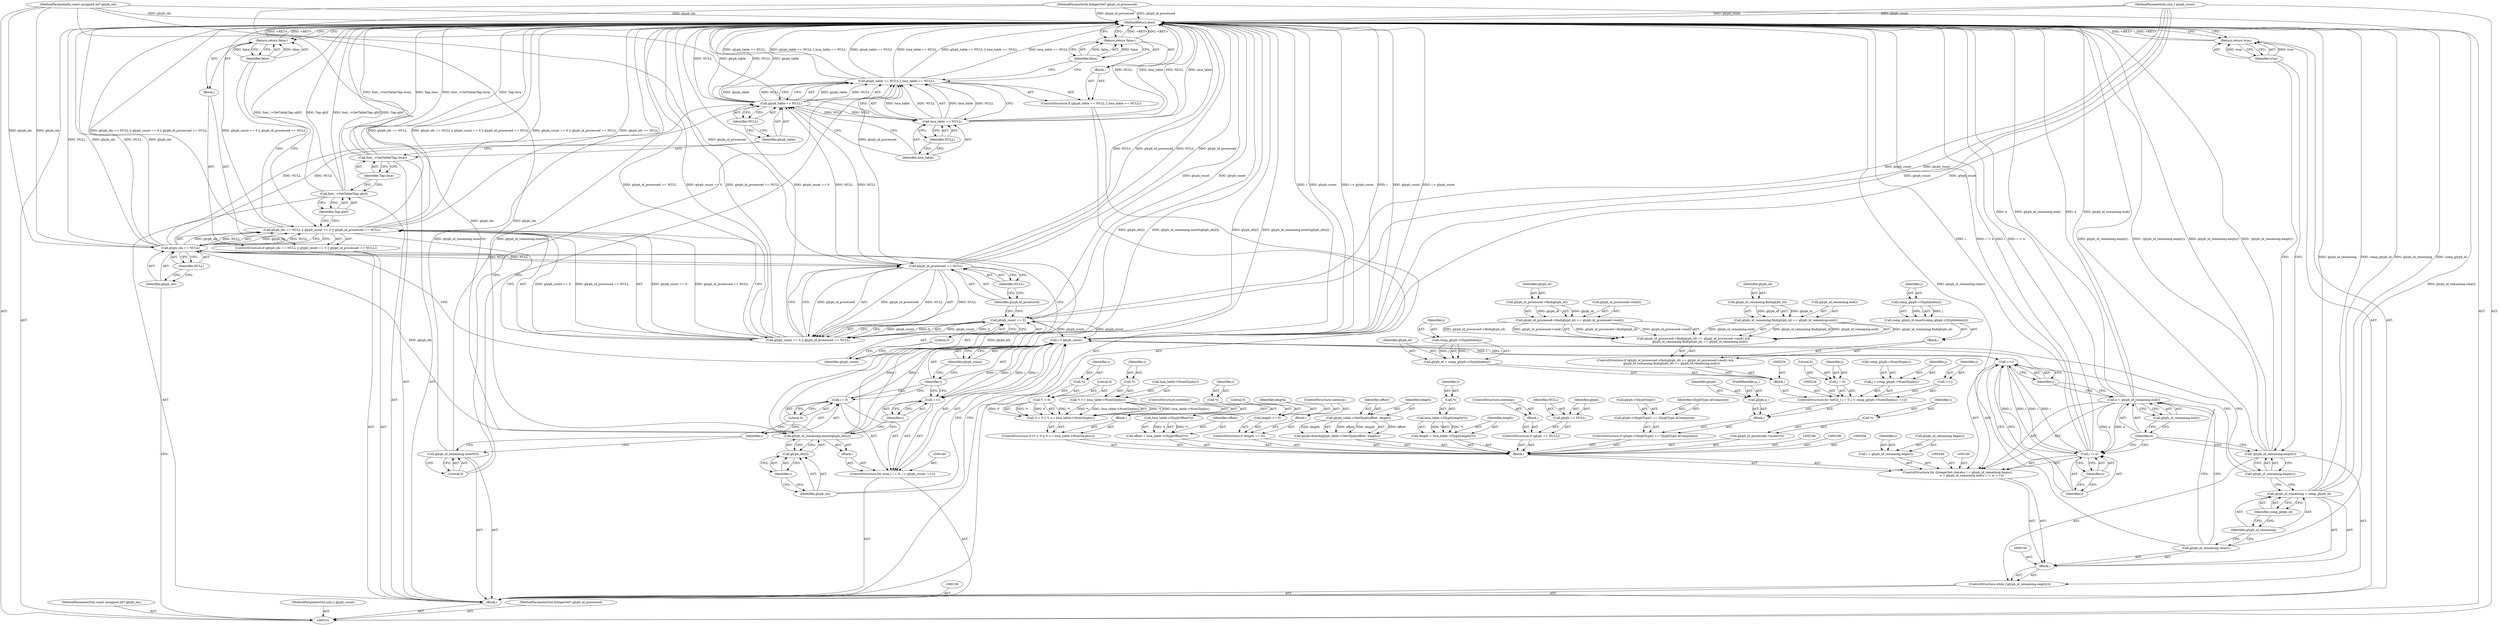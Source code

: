 digraph "0_Chrome_5b65968b6c64fa02e74ca6b965bf5998b911e826" {
"1000262" [label="(MethodReturn,bool)"];
"1000102" [label="(MethodParameterIn,const unsigned int* glyph_ids)"];
"1000401" [label="(MethodParameterOut,const unsigned int* glyph_ids)"];
"1000123" [label="(Call,font_->GetTable(Tag::loca))"];
"1000124" [label="(Identifier,Tag::loca)"];
"1000125" [label="(ControlStructure,if (glyph_table == NULL || loca_table == NULL))"];
"1000129" [label="(Identifier,NULL)"];
"1000130" [label="(Call,loca_table == NULL)"];
"1000131" [label="(Identifier,loca_table)"];
"1000132" [label="(Identifier,NULL)"];
"1000133" [label="(Block,)"];
"1000126" [label="(Call,glyph_table == NULL || loca_table == NULL)"];
"1000127" [label="(Call,glyph_table == NULL)"];
"1000128" [label="(Identifier,glyph_table)"];
"1000135" [label="(Identifier,false)"];
"1000134" [label="(Return,return false;)"];
"1000137" [label="(Call,glyph_id_remaining.insert(0))"];
"1000138" [label="(Literal,0)"];
"1000141" [label="(Call,i = 0)"];
"1000142" [label="(Identifier,i)"];
"1000143" [label="(Literal,0)"];
"1000139" [label="(ControlStructure,for (size_t i = 0; i < glyph_count; ++i))"];
"1000144" [label="(Call,i < glyph_count)"];
"1000145" [label="(Identifier,i)"];
"1000146" [label="(Identifier,glyph_count)"];
"1000147" [label="(Call,++i)"];
"1000148" [label="(Identifier,i)"];
"1000149" [label="(Block,)"];
"1000151" [label="(Call,glyph_ids[i])"];
"1000152" [label="(Identifier,glyph_ids)"];
"1000150" [label="(Call,glyph_id_remaining.insert(glyph_ids[i]))"];
"1000153" [label="(Identifier,i)"];
"1000103" [label="(MethodParameterIn,size_t glyph_count)"];
"1000402" [label="(MethodParameterOut,size_t glyph_count)"];
"1000156" [label="(Call,glyph_id_remaining.empty())"];
"1000154" [label="(ControlStructure,while (!glyph_id_remaining.empty()))"];
"1000155" [label="(Call,!glyph_id_remaining.empty())"];
"1000157" [label="(Block,)"];
"1000161" [label="(Call,i = glyph_id_remaining.begin())"];
"1000162" [label="(Identifier,i)"];
"1000163" [label="(Call,glyph_id_remaining.begin())"];
"1000159" [label="(ControlStructure,for (IntegerSet::iterator i = glyph_id_remaining.begin(),\n                              e = glyph_id_remaining.end(); i != e; ++i))"];
"1000165" [label="(Call,e = glyph_id_remaining.end())"];
"1000166" [label="(Identifier,e)"];
"1000167" [label="(Call,glyph_id_remaining.end())"];
"1000168" [label="(Call,i != e)"];
"1000169" [label="(Identifier,i)"];
"1000170" [label="(Identifier,e)"];
"1000171" [label="(Call,++i)"];
"1000172" [label="(Identifier,i)"];
"1000175" [label="(Call,*i < 0 || *i >= loca_table->NumGlyphs())"];
"1000176" [label="(Call,*i < 0)"];
"1000177" [label="(Call,*i)"];
"1000178" [label="(Identifier,i)"];
"1000179" [label="(Literal,0)"];
"1000180" [label="(Call,*i >= loca_table->NumGlyphs())"];
"1000181" [label="(Call,*i)"];
"1000182" [label="(Identifier,i)"];
"1000183" [label="(Call,loca_table->NumGlyphs())"];
"1000184" [label="(Block,)"];
"1000174" [label="(ControlStructure,if (*i < 0 || *i >= loca_table->NumGlyphs()))"];
"1000185" [label="(ControlStructure,continue;)"];
"1000187" [label="(Call,length = loca_table->GlyphLength(*i))"];
"1000188" [label="(Identifier,length)"];
"1000189" [label="(Call,loca_table->GlyphLength(*i))"];
"1000190" [label="(Call,*i)"];
"1000191" [label="(Identifier,i)"];
"1000104" [label="(MethodParameterIn,IntegerSet* glyph_id_processed)"];
"1000403" [label="(MethodParameterOut,IntegerSet* glyph_id_processed)"];
"1000105" [label="(Block,)"];
"1000193" [label="(Call,length == 0)"];
"1000194" [label="(Identifier,length)"];
"1000195" [label="(Literal,0)"];
"1000196" [label="(Block,)"];
"1000192" [label="(ControlStructure,if (length == 0))"];
"1000197" [label="(ControlStructure,continue;)"];
"1000199" [label="(Call,offset = loca_table->GlyphOffset(*i))"];
"1000200" [label="(Identifier,offset)"];
"1000201" [label="(Call,loca_table->GlyphOffset(*i))"];
"1000202" [label="(Call,*i)"];
"1000203" [label="(Identifier,i)"];
"1000173" [label="(Block,)"];
"1000206" [label="(Call,glyph_table->GetGlyph(offset, length))"];
"1000207" [label="(Identifier,offset)"];
"1000208" [label="(Identifier,length)"];
"1000205" [label="(Call,glyph.Attach(glyph_table->GetGlyph(offset, length)))"];
"1000210" [label="(Call,glyph == NULL)"];
"1000211" [label="(Identifier,glyph)"];
"1000212" [label="(Identifier,NULL)"];
"1000213" [label="(Block,)"];
"1000209" [label="(ControlStructure,if (glyph == NULL))"];
"1000214" [label="(ControlStructure,continue;)"];
"1000110" [label="(Identifier,NULL)"];
"1000106" [label="(ControlStructure,if (glyph_ids == NULL || glyph_count == 0 || glyph_id_processed == NULL))"];
"1000111" [label="(Call,glyph_count == 0 || glyph_id_processed == NULL)"];
"1000112" [label="(Call,glyph_count == 0)"];
"1000113" [label="(Identifier,glyph_count)"];
"1000114" [label="(Literal,0)"];
"1000115" [label="(Call,glyph_id_processed == NULL)"];
"1000116" [label="(Identifier,glyph_id_processed)"];
"1000107" [label="(Call,glyph_ids == NULL || glyph_count == 0 || glyph_id_processed == NULL)"];
"1000108" [label="(Call,glyph_ids == NULL)"];
"1000109" [label="(Identifier,glyph_ids)"];
"1000117" [label="(Identifier,NULL)"];
"1000118" [label="(Block,)"];
"1000216" [label="(Call,glyph->GlyphType() == GlyphType::kComposite)"];
"1000217" [label="(Call,glyph->GlyphType())"];
"1000218" [label="(Identifier,GlyphType::kComposite)"];
"1000219" [label="(Block,)"];
"1000215" [label="(ControlStructure,if (glyph->GlyphType() == GlyphType::kComposite))"];
"1000220" [label="(Call,glyph.p_)"];
"1000221" [label="(Identifier,glyph)"];
"1000222" [label="(FieldIdentifier,p_)"];
"1000225" [label="(Call,j = 0)"];
"1000226" [label="(Identifier,j)"];
"1000227" [label="(Literal,0)"];
"1000228" [label="(Call,j < comp_glyph->NumGlyphs())"];
"1000229" [label="(Identifier,j)"];
"1000230" [label="(Call,comp_glyph->NumGlyphs())"];
"1000231" [label="(Call,++j)"];
"1000232" [label="(Identifier,j)"];
"1000223" [label="(ControlStructure,for (int32_t j = 0; j < comp_glyph->NumGlyphs(); ++j))"];
"1000233" [label="(Block,)"];
"1000235" [label="(Call,glyph_id = comp_glyph->GlyphIndex(j))"];
"1000236" [label="(Identifier,glyph_id)"];
"1000237" [label="(Call,comp_glyph->GlyphIndex(j))"];
"1000238" [label="(Identifier,j)"];
"1000239" [label="(ControlStructure,if (glyph_id_processed->find(glyph_id) == glyph_id_processed->end() &&\n              glyph_id_remaining.find(glyph_id) == glyph_id_remaining.end()))"];
"1000240" [label="(Call,glyph_id_processed->find(glyph_id) == glyph_id_processed->end() &&\n              glyph_id_remaining.find(glyph_id) == glyph_id_remaining.end())"];
"1000241" [label="(Call,glyph_id_processed->find(glyph_id) == glyph_id_processed->end())"];
"1000242" [label="(Call,glyph_id_processed->find(glyph_id))"];
"1000243" [label="(Identifier,glyph_id)"];
"1000244" [label="(Call,glyph_id_processed->end())"];
"1000245" [label="(Call,glyph_id_remaining.find(glyph_id) == glyph_id_remaining.end())"];
"1000246" [label="(Call,glyph_id_remaining.find(glyph_id))"];
"1000247" [label="(Identifier,glyph_id)"];
"1000248" [label="(Call,glyph_id_remaining.end())"];
"1000249" [label="(Block,)"];
"1000250" [label="(Call,comp_glyph_id.insert(comp_glyph->GlyphIndex(j)))"];
"1000251" [label="(Call,comp_glyph->GlyphIndex(j))"];
"1000252" [label="(Identifier,j)"];
"1000120" [label="(Identifier,false)"];
"1000119" [label="(Return,return false;)"];
"1000254" [label="(Call,*i)"];
"1000255" [label="(Identifier,i)"];
"1000253" [label="(Call,glyph_id_processed->insert(*i))"];
"1000256" [label="(Call,glyph_id_remaining.clear())"];
"1000259" [label="(Identifier,comp_glyph_id)"];
"1000257" [label="(Call,glyph_id_remaining = comp_glyph_id)"];
"1000258" [label="(Identifier,glyph_id_remaining)"];
"1000260" [label="(Return,return true;)"];
"1000261" [label="(Identifier,true)"];
"1000121" [label="(Call,font_->GetTable(Tag::glyf))"];
"1000122" [label="(Identifier,Tag::glyf)"];
"1000262" -> "1000101"  [label="AST: "];
"1000262" -> "1000119"  [label="CFG: "];
"1000262" -> "1000134"  [label="CFG: "];
"1000262" -> "1000260"  [label="CFG: "];
"1000119" -> "1000262"  [label="DDG: <RET>"];
"1000107" -> "1000262"  [label="DDG: glyph_ids == NULL"];
"1000107" -> "1000262"  [label="DDG: glyph_ids == NULL || glyph_count == 0 || glyph_id_processed == NULL"];
"1000107" -> "1000262"  [label="DDG: glyph_count == 0 || glyph_id_processed == NULL"];
"1000168" -> "1000262"  [label="DDG: i"];
"1000168" -> "1000262"  [label="DDG: i != e"];
"1000104" -> "1000262"  [label="DDG: glyph_id_processed"];
"1000165" -> "1000262"  [label="DDG: e"];
"1000165" -> "1000262"  [label="DDG: glyph_id_remaining.end()"];
"1000257" -> "1000262"  [label="DDG: glyph_id_remaining"];
"1000257" -> "1000262"  [label="DDG: comp_glyph_id"];
"1000126" -> "1000262"  [label="DDG: glyph_table == NULL"];
"1000126" -> "1000262"  [label="DDG: loca_table == NULL"];
"1000126" -> "1000262"  [label="DDG: glyph_table == NULL || loca_table == NULL"];
"1000256" -> "1000262"  [label="DDG: glyph_id_remaining.clear()"];
"1000144" -> "1000262"  [label="DDG: glyph_count"];
"1000144" -> "1000262"  [label="DDG: i < glyph_count"];
"1000144" -> "1000262"  [label="DDG: i"];
"1000115" -> "1000262"  [label="DDG: NULL"];
"1000115" -> "1000262"  [label="DDG: glyph_id_processed"];
"1000150" -> "1000262"  [label="DDG: glyph_ids[i]"];
"1000150" -> "1000262"  [label="DDG: glyph_id_remaining.insert(glyph_ids[i])"];
"1000123" -> "1000262"  [label="DDG: font_->GetTable(Tag::loca)"];
"1000123" -> "1000262"  [label="DDG: Tag::loca"];
"1000130" -> "1000262"  [label="DDG: NULL"];
"1000130" -> "1000262"  [label="DDG: loca_table"];
"1000127" -> "1000262"  [label="DDG: NULL"];
"1000127" -> "1000262"  [label="DDG: glyph_table"];
"1000155" -> "1000262"  [label="DDG: !glyph_id_remaining.empty()"];
"1000155" -> "1000262"  [label="DDG: glyph_id_remaining.empty()"];
"1000103" -> "1000262"  [label="DDG: glyph_count"];
"1000111" -> "1000262"  [label="DDG: glyph_id_processed == NULL"];
"1000111" -> "1000262"  [label="DDG: glyph_count == 0"];
"1000121" -> "1000262"  [label="DDG: font_->GetTable(Tag::glyf)"];
"1000121" -> "1000262"  [label="DDG: Tag::glyf"];
"1000102" -> "1000262"  [label="DDG: glyph_ids"];
"1000112" -> "1000262"  [label="DDG: glyph_count"];
"1000108" -> "1000262"  [label="DDG: NULL"];
"1000108" -> "1000262"  [label="DDG: glyph_ids"];
"1000137" -> "1000262"  [label="DDG: glyph_id_remaining.insert(0)"];
"1000260" -> "1000262"  [label="DDG: <RET>"];
"1000134" -> "1000262"  [label="DDG: <RET>"];
"1000102" -> "1000101"  [label="AST: "];
"1000102" -> "1000262"  [label="DDG: glyph_ids"];
"1000102" -> "1000108"  [label="DDG: glyph_ids"];
"1000102" -> "1000150"  [label="DDG: glyph_ids"];
"1000401" -> "1000101"  [label="AST: "];
"1000123" -> "1000105"  [label="AST: "];
"1000123" -> "1000124"  [label="CFG: "];
"1000124" -> "1000123"  [label="AST: "];
"1000128" -> "1000123"  [label="CFG: "];
"1000123" -> "1000262"  [label="DDG: font_->GetTable(Tag::loca)"];
"1000123" -> "1000262"  [label="DDG: Tag::loca"];
"1000124" -> "1000123"  [label="AST: "];
"1000124" -> "1000121"  [label="CFG: "];
"1000123" -> "1000124"  [label="CFG: "];
"1000125" -> "1000105"  [label="AST: "];
"1000126" -> "1000125"  [label="AST: "];
"1000133" -> "1000125"  [label="AST: "];
"1000129" -> "1000127"  [label="AST: "];
"1000129" -> "1000128"  [label="CFG: "];
"1000127" -> "1000129"  [label="CFG: "];
"1000130" -> "1000126"  [label="AST: "];
"1000130" -> "1000132"  [label="CFG: "];
"1000131" -> "1000130"  [label="AST: "];
"1000132" -> "1000130"  [label="AST: "];
"1000126" -> "1000130"  [label="CFG: "];
"1000130" -> "1000262"  [label="DDG: NULL"];
"1000130" -> "1000262"  [label="DDG: loca_table"];
"1000130" -> "1000126"  [label="DDG: loca_table"];
"1000130" -> "1000126"  [label="DDG: NULL"];
"1000127" -> "1000130"  [label="DDG: NULL"];
"1000131" -> "1000130"  [label="AST: "];
"1000131" -> "1000127"  [label="CFG: "];
"1000132" -> "1000131"  [label="CFG: "];
"1000132" -> "1000130"  [label="AST: "];
"1000132" -> "1000131"  [label="CFG: "];
"1000130" -> "1000132"  [label="CFG: "];
"1000133" -> "1000125"  [label="AST: "];
"1000134" -> "1000133"  [label="AST: "];
"1000126" -> "1000125"  [label="AST: "];
"1000126" -> "1000127"  [label="CFG: "];
"1000126" -> "1000130"  [label="CFG: "];
"1000127" -> "1000126"  [label="AST: "];
"1000130" -> "1000126"  [label="AST: "];
"1000135" -> "1000126"  [label="CFG: "];
"1000138" -> "1000126"  [label="CFG: "];
"1000126" -> "1000262"  [label="DDG: glyph_table == NULL"];
"1000126" -> "1000262"  [label="DDG: loca_table == NULL"];
"1000126" -> "1000262"  [label="DDG: glyph_table == NULL || loca_table == NULL"];
"1000127" -> "1000126"  [label="DDG: glyph_table"];
"1000127" -> "1000126"  [label="DDG: NULL"];
"1000130" -> "1000126"  [label="DDG: loca_table"];
"1000130" -> "1000126"  [label="DDG: NULL"];
"1000127" -> "1000126"  [label="AST: "];
"1000127" -> "1000129"  [label="CFG: "];
"1000128" -> "1000127"  [label="AST: "];
"1000129" -> "1000127"  [label="AST: "];
"1000131" -> "1000127"  [label="CFG: "];
"1000126" -> "1000127"  [label="CFG: "];
"1000127" -> "1000262"  [label="DDG: NULL"];
"1000127" -> "1000262"  [label="DDG: glyph_table"];
"1000127" -> "1000126"  [label="DDG: glyph_table"];
"1000127" -> "1000126"  [label="DDG: NULL"];
"1000115" -> "1000127"  [label="DDG: NULL"];
"1000108" -> "1000127"  [label="DDG: NULL"];
"1000127" -> "1000130"  [label="DDG: NULL"];
"1000128" -> "1000127"  [label="AST: "];
"1000128" -> "1000123"  [label="CFG: "];
"1000129" -> "1000128"  [label="CFG: "];
"1000135" -> "1000134"  [label="AST: "];
"1000135" -> "1000126"  [label="CFG: "];
"1000134" -> "1000135"  [label="CFG: "];
"1000135" -> "1000134"  [label="DDG: false"];
"1000134" -> "1000133"  [label="AST: "];
"1000134" -> "1000135"  [label="CFG: "];
"1000135" -> "1000134"  [label="AST: "];
"1000262" -> "1000134"  [label="CFG: "];
"1000134" -> "1000262"  [label="DDG: <RET>"];
"1000135" -> "1000134"  [label="DDG: false"];
"1000137" -> "1000105"  [label="AST: "];
"1000137" -> "1000138"  [label="CFG: "];
"1000138" -> "1000137"  [label="AST: "];
"1000142" -> "1000137"  [label="CFG: "];
"1000137" -> "1000262"  [label="DDG: glyph_id_remaining.insert(0)"];
"1000138" -> "1000137"  [label="AST: "];
"1000138" -> "1000126"  [label="CFG: "];
"1000137" -> "1000138"  [label="CFG: "];
"1000141" -> "1000139"  [label="AST: "];
"1000141" -> "1000143"  [label="CFG: "];
"1000142" -> "1000141"  [label="AST: "];
"1000143" -> "1000141"  [label="AST: "];
"1000145" -> "1000141"  [label="CFG: "];
"1000141" -> "1000144"  [label="DDG: i"];
"1000142" -> "1000141"  [label="AST: "];
"1000142" -> "1000137"  [label="CFG: "];
"1000143" -> "1000142"  [label="CFG: "];
"1000143" -> "1000141"  [label="AST: "];
"1000143" -> "1000142"  [label="CFG: "];
"1000141" -> "1000143"  [label="CFG: "];
"1000139" -> "1000105"  [label="AST: "];
"1000140" -> "1000139"  [label="AST: "];
"1000141" -> "1000139"  [label="AST: "];
"1000144" -> "1000139"  [label="AST: "];
"1000147" -> "1000139"  [label="AST: "];
"1000149" -> "1000139"  [label="AST: "];
"1000144" -> "1000139"  [label="AST: "];
"1000144" -> "1000146"  [label="CFG: "];
"1000145" -> "1000144"  [label="AST: "];
"1000146" -> "1000144"  [label="AST: "];
"1000152" -> "1000144"  [label="CFG: "];
"1000156" -> "1000144"  [label="CFG: "];
"1000144" -> "1000262"  [label="DDG: glyph_count"];
"1000144" -> "1000262"  [label="DDG: i < glyph_count"];
"1000144" -> "1000262"  [label="DDG: i"];
"1000141" -> "1000144"  [label="DDG: i"];
"1000147" -> "1000144"  [label="DDG: i"];
"1000112" -> "1000144"  [label="DDG: glyph_count"];
"1000103" -> "1000144"  [label="DDG: glyph_count"];
"1000144" -> "1000147"  [label="DDG: i"];
"1000144" -> "1000171"  [label="DDG: i"];
"1000145" -> "1000144"  [label="AST: "];
"1000145" -> "1000141"  [label="CFG: "];
"1000145" -> "1000147"  [label="CFG: "];
"1000146" -> "1000145"  [label="CFG: "];
"1000146" -> "1000144"  [label="AST: "];
"1000146" -> "1000145"  [label="CFG: "];
"1000144" -> "1000146"  [label="CFG: "];
"1000147" -> "1000139"  [label="AST: "];
"1000147" -> "1000148"  [label="CFG: "];
"1000148" -> "1000147"  [label="AST: "];
"1000145" -> "1000147"  [label="CFG: "];
"1000147" -> "1000144"  [label="DDG: i"];
"1000144" -> "1000147"  [label="DDG: i"];
"1000148" -> "1000147"  [label="AST: "];
"1000148" -> "1000150"  [label="CFG: "];
"1000147" -> "1000148"  [label="CFG: "];
"1000149" -> "1000139"  [label="AST: "];
"1000150" -> "1000149"  [label="AST: "];
"1000151" -> "1000150"  [label="AST: "];
"1000151" -> "1000153"  [label="CFG: "];
"1000152" -> "1000151"  [label="AST: "];
"1000153" -> "1000151"  [label="AST: "];
"1000150" -> "1000151"  [label="CFG: "];
"1000152" -> "1000151"  [label="AST: "];
"1000152" -> "1000144"  [label="CFG: "];
"1000153" -> "1000152"  [label="CFG: "];
"1000150" -> "1000149"  [label="AST: "];
"1000150" -> "1000151"  [label="CFG: "];
"1000151" -> "1000150"  [label="AST: "];
"1000148" -> "1000150"  [label="CFG: "];
"1000150" -> "1000262"  [label="DDG: glyph_ids[i]"];
"1000150" -> "1000262"  [label="DDG: glyph_id_remaining.insert(glyph_ids[i])"];
"1000108" -> "1000150"  [label="DDG: glyph_ids"];
"1000102" -> "1000150"  [label="DDG: glyph_ids"];
"1000153" -> "1000151"  [label="AST: "];
"1000153" -> "1000152"  [label="CFG: "];
"1000151" -> "1000153"  [label="CFG: "];
"1000103" -> "1000101"  [label="AST: "];
"1000103" -> "1000262"  [label="DDG: glyph_count"];
"1000103" -> "1000112"  [label="DDG: glyph_count"];
"1000103" -> "1000144"  [label="DDG: glyph_count"];
"1000402" -> "1000101"  [label="AST: "];
"1000156" -> "1000155"  [label="AST: "];
"1000156" -> "1000257"  [label="CFG: "];
"1000156" -> "1000144"  [label="CFG: "];
"1000155" -> "1000156"  [label="CFG: "];
"1000154" -> "1000105"  [label="AST: "];
"1000155" -> "1000154"  [label="AST: "];
"1000157" -> "1000154"  [label="AST: "];
"1000155" -> "1000154"  [label="AST: "];
"1000155" -> "1000156"  [label="CFG: "];
"1000156" -> "1000155"  [label="AST: "];
"1000166" -> "1000155"  [label="CFG: "];
"1000261" -> "1000155"  [label="CFG: "];
"1000155" -> "1000262"  [label="DDG: !glyph_id_remaining.empty()"];
"1000155" -> "1000262"  [label="DDG: glyph_id_remaining.empty()"];
"1000157" -> "1000154"  [label="AST: "];
"1000158" -> "1000157"  [label="AST: "];
"1000159" -> "1000157"  [label="AST: "];
"1000256" -> "1000157"  [label="AST: "];
"1000257" -> "1000157"  [label="AST: "];
"1000161" -> "1000159"  [label="AST: "];
"1000162" -> "1000161"  [label="AST: "];
"1000163" -> "1000161"  [label="AST: "];
"1000162" -> "1000161"  [label="AST: "];
"1000163" -> "1000161"  [label="AST: "];
"1000159" -> "1000157"  [label="AST: "];
"1000160" -> "1000159"  [label="AST: "];
"1000161" -> "1000159"  [label="AST: "];
"1000164" -> "1000159"  [label="AST: "];
"1000165" -> "1000159"  [label="AST: "];
"1000168" -> "1000159"  [label="AST: "];
"1000171" -> "1000159"  [label="AST: "];
"1000173" -> "1000159"  [label="AST: "];
"1000165" -> "1000159"  [label="AST: "];
"1000165" -> "1000167"  [label="CFG: "];
"1000166" -> "1000165"  [label="AST: "];
"1000167" -> "1000165"  [label="AST: "];
"1000172" -> "1000165"  [label="CFG: "];
"1000256" -> "1000165"  [label="CFG: "];
"1000165" -> "1000262"  [label="DDG: e"];
"1000165" -> "1000262"  [label="DDG: glyph_id_remaining.end()"];
"1000165" -> "1000168"  [label="DDG: e"];
"1000166" -> "1000165"  [label="AST: "];
"1000166" -> "1000155"  [label="CFG: "];
"1000166" -> "1000168"  [label="CFG: "];
"1000167" -> "1000166"  [label="CFG: "];
"1000167" -> "1000165"  [label="AST: "];
"1000167" -> "1000166"  [label="CFG: "];
"1000165" -> "1000167"  [label="CFG: "];
"1000168" -> "1000159"  [label="AST: "];
"1000168" -> "1000170"  [label="CFG: "];
"1000169" -> "1000168"  [label="AST: "];
"1000170" -> "1000168"  [label="AST: "];
"1000166" -> "1000168"  [label="CFG: "];
"1000168" -> "1000262"  [label="DDG: i"];
"1000168" -> "1000262"  [label="DDG: i != e"];
"1000171" -> "1000168"  [label="DDG: i"];
"1000165" -> "1000168"  [label="DDG: e"];
"1000168" -> "1000171"  [label="DDG: i"];
"1000169" -> "1000168"  [label="AST: "];
"1000169" -> "1000171"  [label="CFG: "];
"1000170" -> "1000169"  [label="CFG: "];
"1000170" -> "1000168"  [label="AST: "];
"1000170" -> "1000169"  [label="CFG: "];
"1000168" -> "1000170"  [label="CFG: "];
"1000171" -> "1000159"  [label="AST: "];
"1000171" -> "1000172"  [label="CFG: "];
"1000172" -> "1000171"  [label="AST: "];
"1000169" -> "1000171"  [label="CFG: "];
"1000171" -> "1000168"  [label="DDG: i"];
"1000168" -> "1000171"  [label="DDG: i"];
"1000144" -> "1000171"  [label="DDG: i"];
"1000172" -> "1000171"  [label="AST: "];
"1000172" -> "1000165"  [label="CFG: "];
"1000171" -> "1000172"  [label="CFG: "];
"1000175" -> "1000174"  [label="AST: "];
"1000176" -> "1000175"  [label="AST: "];
"1000180" -> "1000175"  [label="AST: "];
"1000176" -> "1000175"  [label="DDG: *i"];
"1000176" -> "1000175"  [label="DDG: 0"];
"1000180" -> "1000175"  [label="DDG: *i"];
"1000180" -> "1000175"  [label="DDG: loca_table->NumGlyphs()"];
"1000176" -> "1000175"  [label="AST: "];
"1000177" -> "1000176"  [label="AST: "];
"1000179" -> "1000176"  [label="AST: "];
"1000176" -> "1000175"  [label="DDG: *i"];
"1000176" -> "1000175"  [label="DDG: 0"];
"1000177" -> "1000176"  [label="AST: "];
"1000178" -> "1000177"  [label="AST: "];
"1000178" -> "1000177"  [label="AST: "];
"1000179" -> "1000176"  [label="AST: "];
"1000180" -> "1000175"  [label="AST: "];
"1000181" -> "1000180"  [label="AST: "];
"1000183" -> "1000180"  [label="AST: "];
"1000180" -> "1000175"  [label="DDG: *i"];
"1000180" -> "1000175"  [label="DDG: loca_table->NumGlyphs()"];
"1000181" -> "1000180"  [label="AST: "];
"1000182" -> "1000181"  [label="AST: "];
"1000182" -> "1000181"  [label="AST: "];
"1000183" -> "1000180"  [label="AST: "];
"1000184" -> "1000174"  [label="AST: "];
"1000185" -> "1000184"  [label="AST: "];
"1000174" -> "1000173"  [label="AST: "];
"1000175" -> "1000174"  [label="AST: "];
"1000184" -> "1000174"  [label="AST: "];
"1000185" -> "1000184"  [label="AST: "];
"1000187" -> "1000173"  [label="AST: "];
"1000188" -> "1000187"  [label="AST: "];
"1000189" -> "1000187"  [label="AST: "];
"1000189" -> "1000187"  [label="DDG: *i"];
"1000188" -> "1000187"  [label="AST: "];
"1000189" -> "1000187"  [label="AST: "];
"1000190" -> "1000189"  [label="AST: "];
"1000189" -> "1000187"  [label="DDG: *i"];
"1000190" -> "1000189"  [label="AST: "];
"1000191" -> "1000190"  [label="AST: "];
"1000191" -> "1000190"  [label="AST: "];
"1000104" -> "1000101"  [label="AST: "];
"1000104" -> "1000262"  [label="DDG: glyph_id_processed"];
"1000104" -> "1000115"  [label="DDG: glyph_id_processed"];
"1000403" -> "1000101"  [label="AST: "];
"1000105" -> "1000101"  [label="AST: "];
"1000106" -> "1000105"  [label="AST: "];
"1000121" -> "1000105"  [label="AST: "];
"1000123" -> "1000105"  [label="AST: "];
"1000125" -> "1000105"  [label="AST: "];
"1000136" -> "1000105"  [label="AST: "];
"1000137" -> "1000105"  [label="AST: "];
"1000139" -> "1000105"  [label="AST: "];
"1000154" -> "1000105"  [label="AST: "];
"1000260" -> "1000105"  [label="AST: "];
"1000193" -> "1000192"  [label="AST: "];
"1000194" -> "1000193"  [label="AST: "];
"1000195" -> "1000193"  [label="AST: "];
"1000194" -> "1000193"  [label="AST: "];
"1000195" -> "1000193"  [label="AST: "];
"1000196" -> "1000192"  [label="AST: "];
"1000197" -> "1000196"  [label="AST: "];
"1000192" -> "1000173"  [label="AST: "];
"1000193" -> "1000192"  [label="AST: "];
"1000196" -> "1000192"  [label="AST: "];
"1000197" -> "1000196"  [label="AST: "];
"1000199" -> "1000173"  [label="AST: "];
"1000200" -> "1000199"  [label="AST: "];
"1000201" -> "1000199"  [label="AST: "];
"1000201" -> "1000199"  [label="DDG: *i"];
"1000200" -> "1000199"  [label="AST: "];
"1000201" -> "1000199"  [label="AST: "];
"1000202" -> "1000201"  [label="AST: "];
"1000201" -> "1000199"  [label="DDG: *i"];
"1000202" -> "1000201"  [label="AST: "];
"1000203" -> "1000202"  [label="AST: "];
"1000203" -> "1000202"  [label="AST: "];
"1000173" -> "1000159"  [label="AST: "];
"1000174" -> "1000173"  [label="AST: "];
"1000186" -> "1000173"  [label="AST: "];
"1000187" -> "1000173"  [label="AST: "];
"1000192" -> "1000173"  [label="AST: "];
"1000198" -> "1000173"  [label="AST: "];
"1000199" -> "1000173"  [label="AST: "];
"1000204" -> "1000173"  [label="AST: "];
"1000205" -> "1000173"  [label="AST: "];
"1000209" -> "1000173"  [label="AST: "];
"1000215" -> "1000173"  [label="AST: "];
"1000253" -> "1000173"  [label="AST: "];
"1000206" -> "1000205"  [label="AST: "];
"1000207" -> "1000206"  [label="AST: "];
"1000208" -> "1000206"  [label="AST: "];
"1000206" -> "1000205"  [label="DDG: offset"];
"1000206" -> "1000205"  [label="DDG: length"];
"1000207" -> "1000206"  [label="AST: "];
"1000208" -> "1000206"  [label="AST: "];
"1000205" -> "1000173"  [label="AST: "];
"1000206" -> "1000205"  [label="AST: "];
"1000206" -> "1000205"  [label="DDG: offset"];
"1000206" -> "1000205"  [label="DDG: length"];
"1000210" -> "1000209"  [label="AST: "];
"1000211" -> "1000210"  [label="AST: "];
"1000212" -> "1000210"  [label="AST: "];
"1000211" -> "1000210"  [label="AST: "];
"1000212" -> "1000210"  [label="AST: "];
"1000213" -> "1000209"  [label="AST: "];
"1000214" -> "1000213"  [label="AST: "];
"1000209" -> "1000173"  [label="AST: "];
"1000210" -> "1000209"  [label="AST: "];
"1000213" -> "1000209"  [label="AST: "];
"1000214" -> "1000213"  [label="AST: "];
"1000110" -> "1000108"  [label="AST: "];
"1000110" -> "1000109"  [label="CFG: "];
"1000108" -> "1000110"  [label="CFG: "];
"1000106" -> "1000105"  [label="AST: "];
"1000107" -> "1000106"  [label="AST: "];
"1000118" -> "1000106"  [label="AST: "];
"1000111" -> "1000107"  [label="AST: "];
"1000111" -> "1000112"  [label="CFG: "];
"1000111" -> "1000115"  [label="CFG: "];
"1000112" -> "1000111"  [label="AST: "];
"1000115" -> "1000111"  [label="AST: "];
"1000107" -> "1000111"  [label="CFG: "];
"1000111" -> "1000262"  [label="DDG: glyph_id_processed == NULL"];
"1000111" -> "1000262"  [label="DDG: glyph_count == 0"];
"1000111" -> "1000107"  [label="DDG: glyph_count == 0"];
"1000111" -> "1000107"  [label="DDG: glyph_id_processed == NULL"];
"1000112" -> "1000111"  [label="DDG: glyph_count"];
"1000112" -> "1000111"  [label="DDG: 0"];
"1000115" -> "1000111"  [label="DDG: glyph_id_processed"];
"1000115" -> "1000111"  [label="DDG: NULL"];
"1000112" -> "1000111"  [label="AST: "];
"1000112" -> "1000114"  [label="CFG: "];
"1000113" -> "1000112"  [label="AST: "];
"1000114" -> "1000112"  [label="AST: "];
"1000116" -> "1000112"  [label="CFG: "];
"1000111" -> "1000112"  [label="CFG: "];
"1000112" -> "1000262"  [label="DDG: glyph_count"];
"1000112" -> "1000111"  [label="DDG: glyph_count"];
"1000112" -> "1000111"  [label="DDG: 0"];
"1000103" -> "1000112"  [label="DDG: glyph_count"];
"1000112" -> "1000144"  [label="DDG: glyph_count"];
"1000113" -> "1000112"  [label="AST: "];
"1000113" -> "1000108"  [label="CFG: "];
"1000114" -> "1000113"  [label="CFG: "];
"1000114" -> "1000112"  [label="AST: "];
"1000114" -> "1000113"  [label="CFG: "];
"1000112" -> "1000114"  [label="CFG: "];
"1000115" -> "1000111"  [label="AST: "];
"1000115" -> "1000117"  [label="CFG: "];
"1000116" -> "1000115"  [label="AST: "];
"1000117" -> "1000115"  [label="AST: "];
"1000111" -> "1000115"  [label="CFG: "];
"1000115" -> "1000262"  [label="DDG: NULL"];
"1000115" -> "1000262"  [label="DDG: glyph_id_processed"];
"1000115" -> "1000111"  [label="DDG: glyph_id_processed"];
"1000115" -> "1000111"  [label="DDG: NULL"];
"1000104" -> "1000115"  [label="DDG: glyph_id_processed"];
"1000108" -> "1000115"  [label="DDG: NULL"];
"1000115" -> "1000127"  [label="DDG: NULL"];
"1000116" -> "1000115"  [label="AST: "];
"1000116" -> "1000112"  [label="CFG: "];
"1000117" -> "1000116"  [label="CFG: "];
"1000107" -> "1000106"  [label="AST: "];
"1000107" -> "1000108"  [label="CFG: "];
"1000107" -> "1000111"  [label="CFG: "];
"1000108" -> "1000107"  [label="AST: "];
"1000111" -> "1000107"  [label="AST: "];
"1000120" -> "1000107"  [label="CFG: "];
"1000122" -> "1000107"  [label="CFG: "];
"1000107" -> "1000262"  [label="DDG: glyph_ids == NULL"];
"1000107" -> "1000262"  [label="DDG: glyph_ids == NULL || glyph_count == 0 || glyph_id_processed == NULL"];
"1000107" -> "1000262"  [label="DDG: glyph_count == 0 || glyph_id_processed == NULL"];
"1000108" -> "1000107"  [label="DDG: glyph_ids"];
"1000108" -> "1000107"  [label="DDG: NULL"];
"1000111" -> "1000107"  [label="DDG: glyph_count == 0"];
"1000111" -> "1000107"  [label="DDG: glyph_id_processed == NULL"];
"1000108" -> "1000107"  [label="AST: "];
"1000108" -> "1000110"  [label="CFG: "];
"1000109" -> "1000108"  [label="AST: "];
"1000110" -> "1000108"  [label="AST: "];
"1000113" -> "1000108"  [label="CFG: "];
"1000107" -> "1000108"  [label="CFG: "];
"1000108" -> "1000262"  [label="DDG: NULL"];
"1000108" -> "1000262"  [label="DDG: glyph_ids"];
"1000108" -> "1000107"  [label="DDG: glyph_ids"];
"1000108" -> "1000107"  [label="DDG: NULL"];
"1000102" -> "1000108"  [label="DDG: glyph_ids"];
"1000108" -> "1000115"  [label="DDG: NULL"];
"1000108" -> "1000127"  [label="DDG: NULL"];
"1000108" -> "1000150"  [label="DDG: glyph_ids"];
"1000109" -> "1000108"  [label="AST: "];
"1000109" -> "1000101"  [label="CFG: "];
"1000110" -> "1000109"  [label="CFG: "];
"1000117" -> "1000115"  [label="AST: "];
"1000117" -> "1000116"  [label="CFG: "];
"1000115" -> "1000117"  [label="CFG: "];
"1000118" -> "1000106"  [label="AST: "];
"1000119" -> "1000118"  [label="AST: "];
"1000216" -> "1000215"  [label="AST: "];
"1000217" -> "1000216"  [label="AST: "];
"1000218" -> "1000216"  [label="AST: "];
"1000217" -> "1000216"  [label="AST: "];
"1000218" -> "1000216"  [label="AST: "];
"1000219" -> "1000215"  [label="AST: "];
"1000220" -> "1000219"  [label="AST: "];
"1000223" -> "1000219"  [label="AST: "];
"1000215" -> "1000173"  [label="AST: "];
"1000216" -> "1000215"  [label="AST: "];
"1000219" -> "1000215"  [label="AST: "];
"1000220" -> "1000219"  [label="AST: "];
"1000221" -> "1000220"  [label="AST: "];
"1000222" -> "1000220"  [label="AST: "];
"1000221" -> "1000220"  [label="AST: "];
"1000222" -> "1000220"  [label="AST: "];
"1000225" -> "1000223"  [label="AST: "];
"1000226" -> "1000225"  [label="AST: "];
"1000227" -> "1000225"  [label="AST: "];
"1000226" -> "1000225"  [label="AST: "];
"1000227" -> "1000225"  [label="AST: "];
"1000228" -> "1000223"  [label="AST: "];
"1000229" -> "1000228"  [label="AST: "];
"1000230" -> "1000228"  [label="AST: "];
"1000229" -> "1000228"  [label="AST: "];
"1000230" -> "1000228"  [label="AST: "];
"1000231" -> "1000223"  [label="AST: "];
"1000232" -> "1000231"  [label="AST: "];
"1000232" -> "1000231"  [label="AST: "];
"1000223" -> "1000219"  [label="AST: "];
"1000224" -> "1000223"  [label="AST: "];
"1000225" -> "1000223"  [label="AST: "];
"1000228" -> "1000223"  [label="AST: "];
"1000231" -> "1000223"  [label="AST: "];
"1000233" -> "1000223"  [label="AST: "];
"1000233" -> "1000223"  [label="AST: "];
"1000234" -> "1000233"  [label="AST: "];
"1000235" -> "1000233"  [label="AST: "];
"1000239" -> "1000233"  [label="AST: "];
"1000235" -> "1000233"  [label="AST: "];
"1000236" -> "1000235"  [label="AST: "];
"1000237" -> "1000235"  [label="AST: "];
"1000237" -> "1000235"  [label="DDG: j"];
"1000236" -> "1000235"  [label="AST: "];
"1000237" -> "1000235"  [label="AST: "];
"1000238" -> "1000237"  [label="AST: "];
"1000237" -> "1000235"  [label="DDG: j"];
"1000238" -> "1000237"  [label="AST: "];
"1000239" -> "1000233"  [label="AST: "];
"1000240" -> "1000239"  [label="AST: "];
"1000249" -> "1000239"  [label="AST: "];
"1000240" -> "1000239"  [label="AST: "];
"1000241" -> "1000240"  [label="AST: "];
"1000245" -> "1000240"  [label="AST: "];
"1000241" -> "1000240"  [label="DDG: glyph_id_processed->find(glyph_id)"];
"1000241" -> "1000240"  [label="DDG: glyph_id_processed->end()"];
"1000245" -> "1000240"  [label="DDG: glyph_id_remaining.find(glyph_id)"];
"1000245" -> "1000240"  [label="DDG: glyph_id_remaining.end()"];
"1000241" -> "1000240"  [label="AST: "];
"1000242" -> "1000241"  [label="AST: "];
"1000244" -> "1000241"  [label="AST: "];
"1000241" -> "1000240"  [label="DDG: glyph_id_processed->find(glyph_id)"];
"1000241" -> "1000240"  [label="DDG: glyph_id_processed->end()"];
"1000242" -> "1000241"  [label="DDG: glyph_id"];
"1000242" -> "1000241"  [label="AST: "];
"1000243" -> "1000242"  [label="AST: "];
"1000242" -> "1000241"  [label="DDG: glyph_id"];
"1000243" -> "1000242"  [label="AST: "];
"1000244" -> "1000241"  [label="AST: "];
"1000245" -> "1000240"  [label="AST: "];
"1000246" -> "1000245"  [label="AST: "];
"1000248" -> "1000245"  [label="AST: "];
"1000245" -> "1000240"  [label="DDG: glyph_id_remaining.find(glyph_id)"];
"1000245" -> "1000240"  [label="DDG: glyph_id_remaining.end()"];
"1000246" -> "1000245"  [label="DDG: glyph_id"];
"1000246" -> "1000245"  [label="AST: "];
"1000247" -> "1000246"  [label="AST: "];
"1000246" -> "1000245"  [label="DDG: glyph_id"];
"1000247" -> "1000246"  [label="AST: "];
"1000248" -> "1000245"  [label="AST: "];
"1000249" -> "1000239"  [label="AST: "];
"1000250" -> "1000249"  [label="AST: "];
"1000250" -> "1000249"  [label="AST: "];
"1000251" -> "1000250"  [label="AST: "];
"1000251" -> "1000250"  [label="DDG: j"];
"1000251" -> "1000250"  [label="AST: "];
"1000252" -> "1000251"  [label="AST: "];
"1000251" -> "1000250"  [label="DDG: j"];
"1000252" -> "1000251"  [label="AST: "];
"1000120" -> "1000119"  [label="AST: "];
"1000120" -> "1000107"  [label="CFG: "];
"1000119" -> "1000120"  [label="CFG: "];
"1000120" -> "1000119"  [label="DDG: false"];
"1000119" -> "1000118"  [label="AST: "];
"1000119" -> "1000120"  [label="CFG: "];
"1000120" -> "1000119"  [label="AST: "];
"1000262" -> "1000119"  [label="CFG: "];
"1000119" -> "1000262"  [label="DDG: <RET>"];
"1000120" -> "1000119"  [label="DDG: false"];
"1000254" -> "1000253"  [label="AST: "];
"1000255" -> "1000254"  [label="AST: "];
"1000255" -> "1000254"  [label="AST: "];
"1000253" -> "1000173"  [label="AST: "];
"1000254" -> "1000253"  [label="AST: "];
"1000256" -> "1000157"  [label="AST: "];
"1000256" -> "1000165"  [label="CFG: "];
"1000258" -> "1000256"  [label="CFG: "];
"1000256" -> "1000262"  [label="DDG: glyph_id_remaining.clear()"];
"1000259" -> "1000257"  [label="AST: "];
"1000259" -> "1000258"  [label="CFG: "];
"1000257" -> "1000259"  [label="CFG: "];
"1000257" -> "1000157"  [label="AST: "];
"1000257" -> "1000259"  [label="CFG: "];
"1000258" -> "1000257"  [label="AST: "];
"1000259" -> "1000257"  [label="AST: "];
"1000156" -> "1000257"  [label="CFG: "];
"1000257" -> "1000262"  [label="DDG: glyph_id_remaining"];
"1000257" -> "1000262"  [label="DDG: comp_glyph_id"];
"1000258" -> "1000257"  [label="AST: "];
"1000258" -> "1000256"  [label="CFG: "];
"1000259" -> "1000258"  [label="CFG: "];
"1000260" -> "1000105"  [label="AST: "];
"1000260" -> "1000261"  [label="CFG: "];
"1000261" -> "1000260"  [label="AST: "];
"1000262" -> "1000260"  [label="CFG: "];
"1000260" -> "1000262"  [label="DDG: <RET>"];
"1000261" -> "1000260"  [label="DDG: true"];
"1000261" -> "1000260"  [label="AST: "];
"1000261" -> "1000155"  [label="CFG: "];
"1000260" -> "1000261"  [label="CFG: "];
"1000261" -> "1000260"  [label="DDG: true"];
"1000121" -> "1000105"  [label="AST: "];
"1000121" -> "1000122"  [label="CFG: "];
"1000122" -> "1000121"  [label="AST: "];
"1000124" -> "1000121"  [label="CFG: "];
"1000121" -> "1000262"  [label="DDG: font_->GetTable(Tag::glyf)"];
"1000121" -> "1000262"  [label="DDG: Tag::glyf"];
"1000122" -> "1000121"  [label="AST: "];
"1000122" -> "1000107"  [label="CFG: "];
"1000121" -> "1000122"  [label="CFG: "];
}
